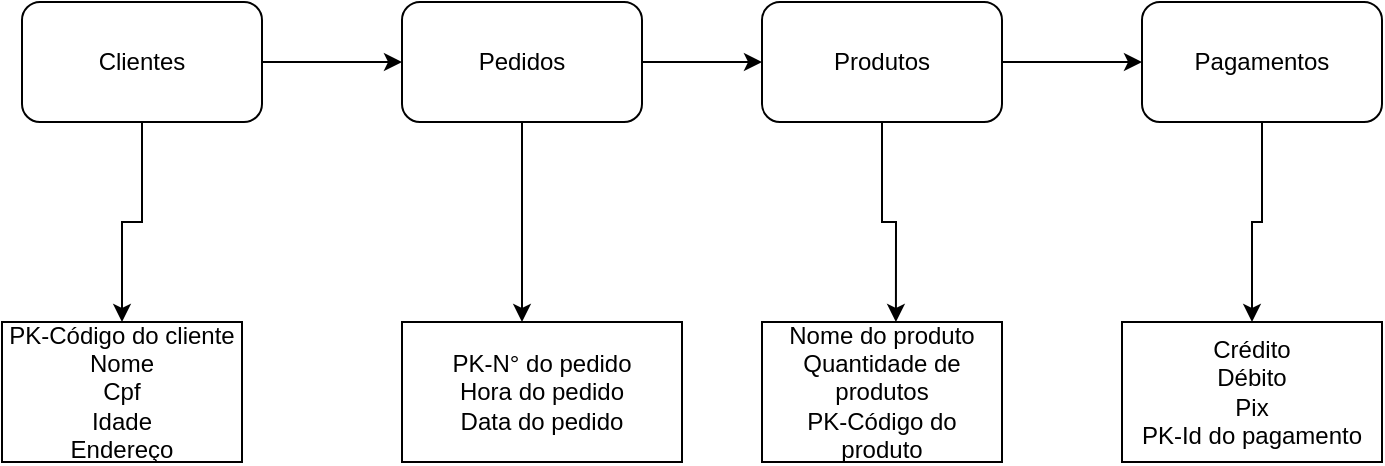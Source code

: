 <mxfile version="26.1.0">
  <diagram name="Página-1" id="MvrbzyDox4Wt_1tos2_W">
    <mxGraphModel dx="838" dy="449" grid="1" gridSize="10" guides="1" tooltips="1" connect="1" arrows="1" fold="1" page="1" pageScale="1" pageWidth="827" pageHeight="1169" math="0" shadow="0">
      <root>
        <mxCell id="0" />
        <mxCell id="1" parent="0" />
        <mxCell id="kXjoKvxsPi3jEmVqvRIR-34" style="edgeStyle=orthogonalEdgeStyle;rounded=0;orthogonalLoop=1;jettySize=auto;html=1;exitX=0.5;exitY=1;exitDx=0;exitDy=0;" edge="1" parent="1" source="kXjoKvxsPi3jEmVqvRIR-17" target="kXjoKvxsPi3jEmVqvRIR-27">
          <mxGeometry relative="1" as="geometry" />
        </mxCell>
        <mxCell id="kXjoKvxsPi3jEmVqvRIR-17" value="Pagamentos" style="rounded=1;whiteSpace=wrap;html=1;" vertex="1" parent="1">
          <mxGeometry x="680" y="80" width="120" height="60" as="geometry" />
        </mxCell>
        <mxCell id="kXjoKvxsPi3jEmVqvRIR-25" style="edgeStyle=orthogonalEdgeStyle;rounded=0;orthogonalLoop=1;jettySize=auto;html=1;exitX=1;exitY=0.5;exitDx=0;exitDy=0;entryX=0;entryY=0.5;entryDx=0;entryDy=0;" edge="1" parent="1" source="kXjoKvxsPi3jEmVqvRIR-18" target="kXjoKvxsPi3jEmVqvRIR-19">
          <mxGeometry relative="1" as="geometry" />
        </mxCell>
        <mxCell id="kXjoKvxsPi3jEmVqvRIR-32" style="edgeStyle=orthogonalEdgeStyle;rounded=0;orthogonalLoop=1;jettySize=auto;html=1;exitX=0.5;exitY=1;exitDx=0;exitDy=0;" edge="1" parent="1" source="kXjoKvxsPi3jEmVqvRIR-18">
          <mxGeometry relative="1" as="geometry">
            <mxPoint x="370" y="240" as="targetPoint" />
          </mxGeometry>
        </mxCell>
        <mxCell id="kXjoKvxsPi3jEmVqvRIR-18" value="Pedidos" style="rounded=1;whiteSpace=wrap;html=1;" vertex="1" parent="1">
          <mxGeometry x="310" y="80" width="120" height="60" as="geometry" />
        </mxCell>
        <mxCell id="kXjoKvxsPi3jEmVqvRIR-26" style="edgeStyle=orthogonalEdgeStyle;rounded=0;orthogonalLoop=1;jettySize=auto;html=1;exitX=1;exitY=0.5;exitDx=0;exitDy=0;entryX=0;entryY=0.5;entryDx=0;entryDy=0;" edge="1" parent="1" source="kXjoKvxsPi3jEmVqvRIR-19" target="kXjoKvxsPi3jEmVqvRIR-17">
          <mxGeometry relative="1" as="geometry" />
        </mxCell>
        <mxCell id="kXjoKvxsPi3jEmVqvRIR-19" value="Produtos" style="rounded=1;whiteSpace=wrap;html=1;" vertex="1" parent="1">
          <mxGeometry x="490" y="80" width="120" height="60" as="geometry" />
        </mxCell>
        <mxCell id="kXjoKvxsPi3jEmVqvRIR-24" style="edgeStyle=orthogonalEdgeStyle;rounded=0;orthogonalLoop=1;jettySize=auto;html=1;exitX=1;exitY=0.5;exitDx=0;exitDy=0;" edge="1" parent="1" source="kXjoKvxsPi3jEmVqvRIR-20" target="kXjoKvxsPi3jEmVqvRIR-18">
          <mxGeometry relative="1" as="geometry" />
        </mxCell>
        <mxCell id="kXjoKvxsPi3jEmVqvRIR-31" style="edgeStyle=orthogonalEdgeStyle;rounded=0;orthogonalLoop=1;jettySize=auto;html=1;exitX=0.5;exitY=1;exitDx=0;exitDy=0;entryX=0.5;entryY=0;entryDx=0;entryDy=0;" edge="1" parent="1" source="kXjoKvxsPi3jEmVqvRIR-20" target="kXjoKvxsPi3jEmVqvRIR-30">
          <mxGeometry relative="1" as="geometry" />
        </mxCell>
        <mxCell id="kXjoKvxsPi3jEmVqvRIR-20" value="Clientes" style="rounded=1;whiteSpace=wrap;html=1;" vertex="1" parent="1">
          <mxGeometry x="120" y="80" width="120" height="60" as="geometry" />
        </mxCell>
        <mxCell id="kXjoKvxsPi3jEmVqvRIR-27" value="Crédito&lt;div&gt;Débito&lt;/div&gt;&lt;div&gt;Pix&lt;/div&gt;&lt;div&gt;PK-Id do pagamento&lt;/div&gt;" style="rounded=0;whiteSpace=wrap;html=1;" vertex="1" parent="1">
          <mxGeometry x="670" y="240" width="130" height="70" as="geometry" />
        </mxCell>
        <mxCell id="kXjoKvxsPi3jEmVqvRIR-28" value="Nome do produto&lt;div&gt;Quantidade de produtos&lt;/div&gt;&lt;div&gt;PK-Código do produto&lt;/div&gt;" style="rounded=0;whiteSpace=wrap;html=1;" vertex="1" parent="1">
          <mxGeometry x="490" y="240" width="120" height="70" as="geometry" />
        </mxCell>
        <mxCell id="kXjoKvxsPi3jEmVqvRIR-29" value="PK-N° do pedido&lt;div&gt;Hora do pedido&lt;/div&gt;&lt;div&gt;Data do pedido&lt;/div&gt;" style="rounded=0;whiteSpace=wrap;html=1;" vertex="1" parent="1">
          <mxGeometry x="310" y="240" width="140" height="70" as="geometry" />
        </mxCell>
        <mxCell id="kXjoKvxsPi3jEmVqvRIR-30" value="&lt;div&gt;PK-Código do cliente&lt;/div&gt;Nome&lt;div&gt;Cpf&lt;/div&gt;&lt;div&gt;Idade&lt;/div&gt;&lt;div&gt;Endereço&lt;/div&gt;" style="rounded=0;whiteSpace=wrap;html=1;" vertex="1" parent="1">
          <mxGeometry x="110" y="240" width="120" height="70" as="geometry" />
        </mxCell>
        <mxCell id="kXjoKvxsPi3jEmVqvRIR-33" style="edgeStyle=orthogonalEdgeStyle;rounded=0;orthogonalLoop=1;jettySize=auto;html=1;exitX=0.5;exitY=1;exitDx=0;exitDy=0;entryX=0.558;entryY=0;entryDx=0;entryDy=0;entryPerimeter=0;" edge="1" parent="1" source="kXjoKvxsPi3jEmVqvRIR-19" target="kXjoKvxsPi3jEmVqvRIR-28">
          <mxGeometry relative="1" as="geometry" />
        </mxCell>
      </root>
    </mxGraphModel>
  </diagram>
</mxfile>
